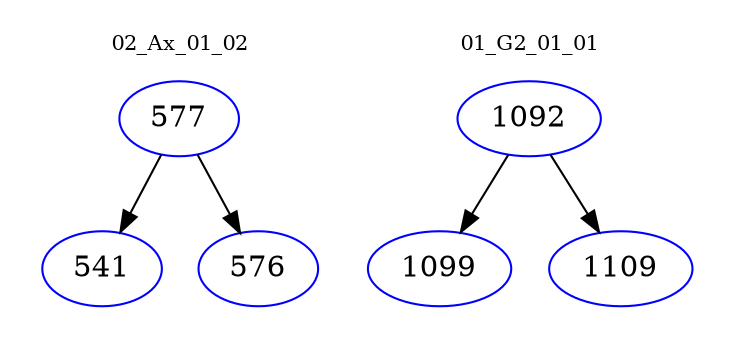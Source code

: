 digraph{
subgraph cluster_0 {
color = white
label = "02_Ax_01_02";
fontsize=10;
T0_577 [label="577", color="blue"]
T0_577 -> T0_541 [color="black"]
T0_541 [label="541", color="blue"]
T0_577 -> T0_576 [color="black"]
T0_576 [label="576", color="blue"]
}
subgraph cluster_1 {
color = white
label = "01_G2_01_01";
fontsize=10;
T1_1092 [label="1092", color="blue"]
T1_1092 -> T1_1099 [color="black"]
T1_1099 [label="1099", color="blue"]
T1_1092 -> T1_1109 [color="black"]
T1_1109 [label="1109", color="blue"]
}
}
